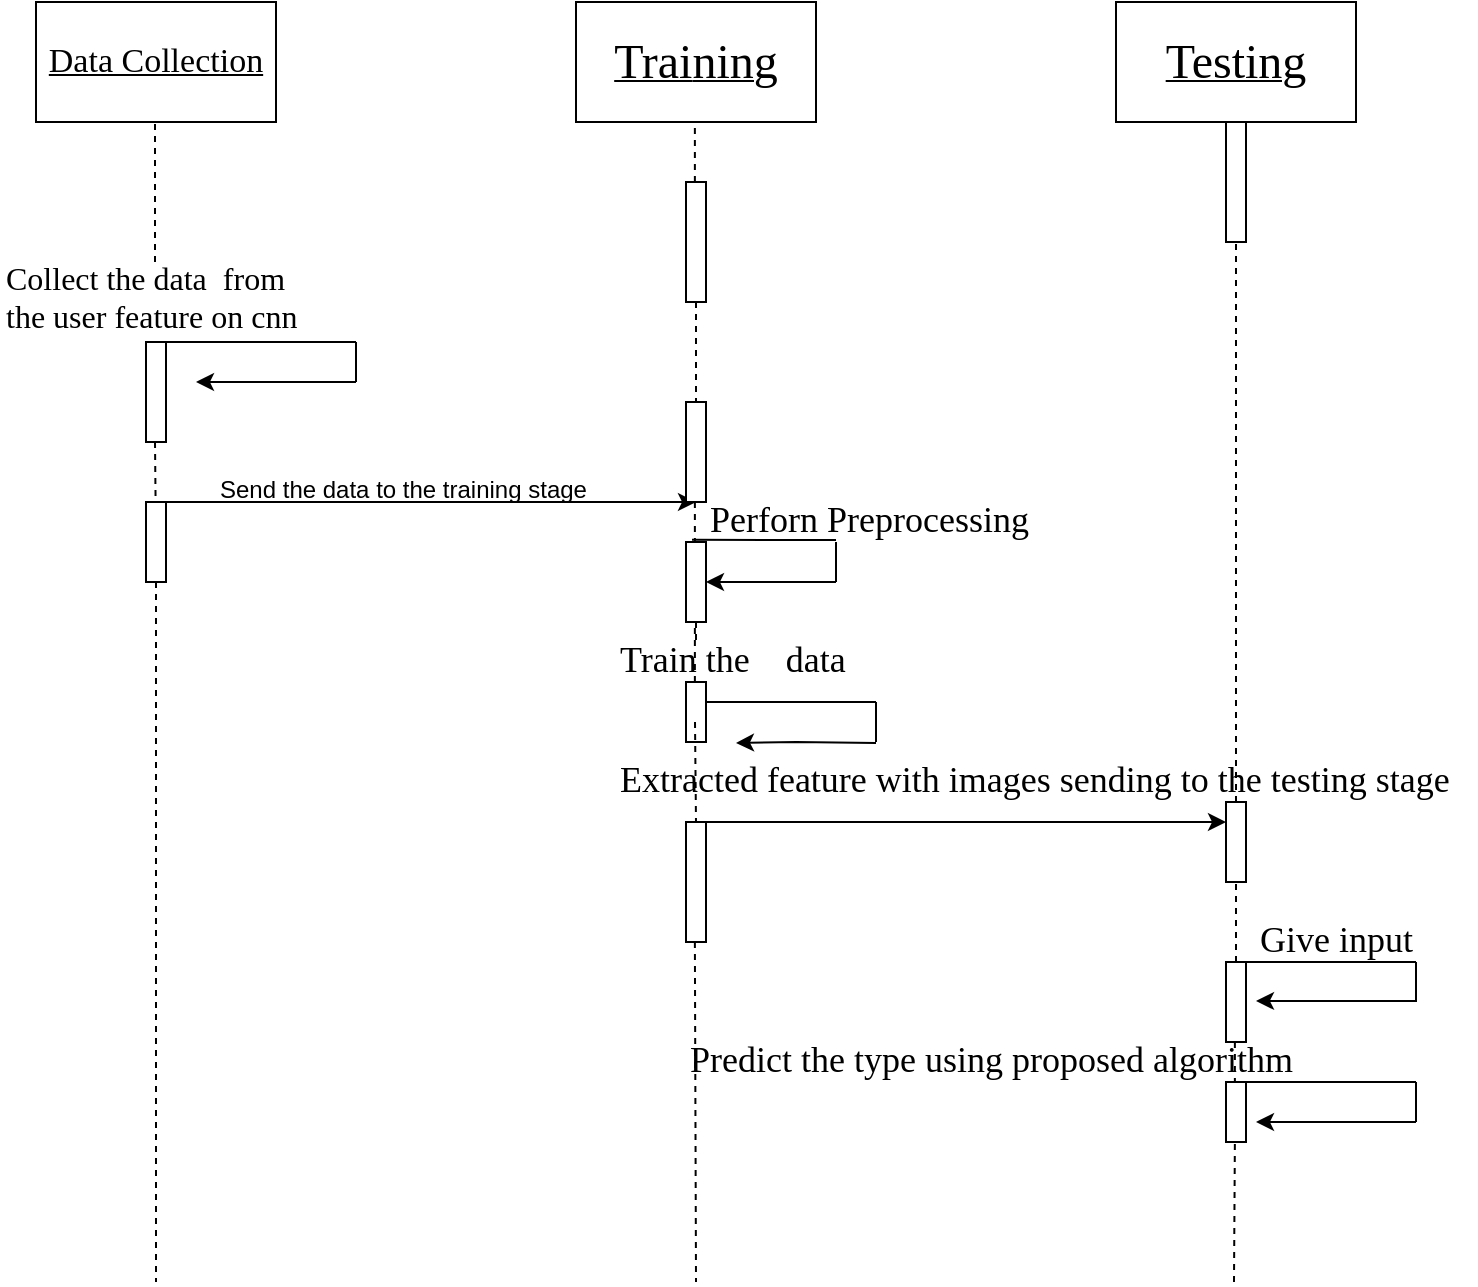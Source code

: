 <mxfile version="24.1.0" type="github">
  <diagram name="Page-1" id="2YBvvXClWsGukQMizWep">
    <mxGraphModel dx="1149" dy="563" grid="1" gridSize="10" guides="1" tooltips="1" connect="1" arrows="1" fold="1" page="1" pageScale="1" pageWidth="850" pageHeight="1100" math="0" shadow="0">
      <root>
        <mxCell id="0" />
        <mxCell id="1" parent="0" />
        <mxCell id="BawpG8Cm80USLl9guj2P-1" value="&lt;font style=&quot;font-size: 17px;&quot; face=&quot;Times New Roman&quot;&gt;&lt;u&gt;Data Collection&lt;/u&gt;&lt;/font&gt;" style="rounded=0;whiteSpace=wrap;html=1;labelBackgroundColor=none;" vertex="1" parent="1">
          <mxGeometry x="60" y="40" width="120" height="60" as="geometry" />
        </mxCell>
        <mxCell id="BawpG8Cm80USLl9guj2P-2" value="" style="endArrow=none;dashed=1;html=1;rounded=0;labelBackgroundColor=none;fontColor=default;" edge="1" parent="1">
          <mxGeometry width="50" height="50" relative="1" as="geometry">
            <mxPoint x="119.5" y="170" as="sourcePoint" />
            <mxPoint x="119.5" y="100" as="targetPoint" />
          </mxGeometry>
        </mxCell>
        <mxCell id="BawpG8Cm80USLl9guj2P-5" value="&lt;p class=&quot;MsoNormal&quot;&gt;&lt;font style=&quot;font-size: 16px;&quot; face=&quot;Times New Roman&quot;&gt;Collect the data &amp;nbsp;from the user feature on cnn&lt;/font&gt;&lt;/p&gt;" style="text;whiteSpace=wrap;html=1;labelBackgroundColor=none;" vertex="1" parent="1">
          <mxGeometry x="42.5" y="150" width="155" height="50" as="geometry" />
        </mxCell>
        <mxCell id="BawpG8Cm80USLl9guj2P-6" value="" style="verticalLabelPosition=bottom;verticalAlign=top;html=1;shape=mxgraph.basic.rect;fillColor2=none;strokeWidth=1;size=0;indent=5;direction=south;labelBackgroundColor=none;" vertex="1" parent="1">
          <mxGeometry x="115" y="210" width="10" height="50" as="geometry" />
        </mxCell>
        <mxCell id="BawpG8Cm80USLl9guj2P-8" value="" style="endArrow=none;html=1;rounded=0;labelBackgroundColor=none;fontColor=default;" edge="1" parent="1">
          <mxGeometry relative="1" as="geometry">
            <mxPoint x="125" y="210" as="sourcePoint" />
            <mxPoint x="220" y="210" as="targetPoint" />
            <Array as="points">
              <mxPoint x="137.5" y="210" />
            </Array>
          </mxGeometry>
        </mxCell>
        <mxCell id="BawpG8Cm80USLl9guj2P-10" value="" style="endArrow=classic;html=1;rounded=0;labelBackgroundColor=none;fontColor=default;" edge="1" parent="1">
          <mxGeometry width="50" height="50" relative="1" as="geometry">
            <mxPoint x="220" y="230" as="sourcePoint" />
            <mxPoint x="140" y="230" as="targetPoint" />
          </mxGeometry>
        </mxCell>
        <mxCell id="BawpG8Cm80USLl9guj2P-11" value="" style="endArrow=none;dashed=1;html=1;rounded=0;labelBackgroundColor=none;fontColor=default;" edge="1" parent="1">
          <mxGeometry width="50" height="50" relative="1" as="geometry">
            <mxPoint x="119.5" y="260" as="sourcePoint" />
            <mxPoint x="120" y="310" as="targetPoint" />
          </mxGeometry>
        </mxCell>
        <mxCell id="BawpG8Cm80USLl9guj2P-14" value="" style="rounded=0;whiteSpace=wrap;html=1;direction=south;labelBackgroundColor=none;" vertex="1" parent="1">
          <mxGeometry x="115" y="290" width="10" height="40" as="geometry" />
        </mxCell>
        <mxCell id="BawpG8Cm80USLl9guj2P-15" value="" style="endArrow=classic;html=1;rounded=0;labelBackgroundColor=none;fontColor=default;entryX=1;entryY=0.5;entryDx=0;entryDy=0;entryPerimeter=0;" edge="1" parent="1" target="BawpG8Cm80USLl9guj2P-78">
          <mxGeometry width="50" height="50" relative="1" as="geometry">
            <mxPoint x="125" y="290" as="sourcePoint" />
            <mxPoint x="380" y="290" as="targetPoint" />
          </mxGeometry>
        </mxCell>
        <mxCell id="BawpG8Cm80USLl9guj2P-16" value="" style="endArrow=none;dashed=1;html=1;rounded=0;labelBackgroundColor=none;fontColor=default;exitX=1;exitY=0.5;exitDx=0;exitDy=0;" edge="1" parent="1" source="BawpG8Cm80USLl9guj2P-14">
          <mxGeometry width="50" height="50" relative="1" as="geometry">
            <mxPoint x="119.5" y="360" as="sourcePoint" />
            <mxPoint x="120" y="680" as="targetPoint" />
          </mxGeometry>
        </mxCell>
        <mxCell id="BawpG8Cm80USLl9guj2P-17" value="&lt;u&gt;&lt;font style=&quot;font-size: 24px;&quot; face=&quot;Times New Roman&quot;&gt;&lt;font style=&quot;&quot;&gt;Trai&lt;/font&gt;ning&lt;/font&gt;&lt;/u&gt;" style="rounded=0;whiteSpace=wrap;html=1;labelBackgroundColor=none;" vertex="1" parent="1">
          <mxGeometry x="330" y="40" width="120" height="60" as="geometry" />
        </mxCell>
        <mxCell id="BawpG8Cm80USLl9guj2P-18" value="" style="rounded=0;whiteSpace=wrap;html=1;direction=south;labelBackgroundColor=none;" vertex="1" parent="1">
          <mxGeometry x="385" y="130" width="10" height="60" as="geometry" />
        </mxCell>
        <mxCell id="BawpG8Cm80USLl9guj2P-19" value="" style="endArrow=none;dashed=1;html=1;rounded=0;labelBackgroundColor=none;fontColor=default;" edge="1" parent="1">
          <mxGeometry width="50" height="50" relative="1" as="geometry">
            <mxPoint x="390" y="190" as="sourcePoint" />
            <mxPoint x="390" y="250" as="targetPoint" />
          </mxGeometry>
        </mxCell>
        <mxCell id="BawpG8Cm80USLl9guj2P-25" value="" style="endArrow=none;dashed=1;html=1;rounded=0;labelBackgroundColor=none;fontColor=default;" edge="1" parent="1" source="BawpG8Cm80USLl9guj2P-80">
          <mxGeometry width="50" height="50" relative="1" as="geometry">
            <mxPoint x="390" y="340" as="sourcePoint" />
            <mxPoint x="390" y="360" as="targetPoint" />
          </mxGeometry>
        </mxCell>
        <mxCell id="BawpG8Cm80USLl9guj2P-26" value="" style="endArrow=none;dashed=1;html=1;rounded=0;labelBackgroundColor=none;fontColor=default;" edge="1" parent="1">
          <mxGeometry width="50" height="50" relative="1" as="geometry">
            <mxPoint x="389.5" y="320" as="sourcePoint" />
            <mxPoint x="389.5" y="320" as="targetPoint" />
          </mxGeometry>
        </mxCell>
        <mxCell id="BawpG8Cm80USLl9guj2P-27" value="" style="rounded=0;whiteSpace=wrap;html=1;direction=south;labelBackgroundColor=none;" vertex="1" parent="1">
          <mxGeometry x="385" y="380" width="10" height="30" as="geometry" />
        </mxCell>
        <mxCell id="BawpG8Cm80USLl9guj2P-28" value="" style="endArrow=none;dashed=1;html=1;rounded=0;labelBackgroundColor=none;fontColor=default;" edge="1" parent="1">
          <mxGeometry width="50" height="50" relative="1" as="geometry">
            <mxPoint x="389.5" y="400" as="sourcePoint" />
            <mxPoint x="390" y="450" as="targetPoint" />
          </mxGeometry>
        </mxCell>
        <mxCell id="BawpG8Cm80USLl9guj2P-29" value="" style="rounded=0;whiteSpace=wrap;html=1;direction=south;labelBackgroundColor=none;" vertex="1" parent="1">
          <mxGeometry x="385" y="450" width="10" height="60" as="geometry" />
        </mxCell>
        <mxCell id="BawpG8Cm80USLl9guj2P-30" value="" style="endArrow=none;dashed=1;html=1;rounded=0;labelBackgroundColor=none;fontColor=default;" edge="1" parent="1">
          <mxGeometry width="50" height="50" relative="1" as="geometry">
            <mxPoint x="389.44" y="510" as="sourcePoint" />
            <mxPoint x="390" y="680" as="targetPoint" />
          </mxGeometry>
        </mxCell>
        <mxCell id="BawpG8Cm80USLl9guj2P-33" value="" style="endArrow=none;html=1;rounded=0;labelBackgroundColor=none;fontColor=default;" edge="1" parent="1">
          <mxGeometry relative="1" as="geometry">
            <mxPoint x="388" y="308.89" as="sourcePoint" />
            <mxPoint x="460" y="309" as="targetPoint" />
          </mxGeometry>
        </mxCell>
        <mxCell id="BawpG8Cm80USLl9guj2P-35" value="" style="endArrow=classic;html=1;rounded=0;labelBackgroundColor=none;fontColor=default;" edge="1" parent="1">
          <mxGeometry width="50" height="50" relative="1" as="geometry">
            <mxPoint x="460" y="330" as="sourcePoint" />
            <mxPoint x="395" y="330" as="targetPoint" />
          </mxGeometry>
        </mxCell>
        <mxCell id="BawpG8Cm80USLl9guj2P-36" value="" style="endArrow=none;html=1;rounded=0;" edge="1" parent="1">
          <mxGeometry relative="1" as="geometry">
            <mxPoint x="395" y="390" as="sourcePoint" />
            <mxPoint x="480" y="390" as="targetPoint" />
          </mxGeometry>
        </mxCell>
        <mxCell id="BawpG8Cm80USLl9guj2P-38" value="" style="endArrow=none;html=1;rounded=0;" edge="1" parent="1">
          <mxGeometry relative="1" as="geometry">
            <mxPoint x="600" y="370" as="sourcePoint" />
            <mxPoint x="600" y="370" as="targetPoint" />
          </mxGeometry>
        </mxCell>
        <mxCell id="BawpG8Cm80USLl9guj2P-42" value="" style="endArrow=none;html=1;rounded=0;" edge="1" parent="1">
          <mxGeometry relative="1" as="geometry">
            <mxPoint x="480" y="390" as="sourcePoint" />
            <mxPoint x="480" y="410" as="targetPoint" />
            <Array as="points" />
          </mxGeometry>
        </mxCell>
        <mxCell id="BawpG8Cm80USLl9guj2P-43" value="" style="endArrow=classic;html=1;rounded=0;" edge="1" parent="1">
          <mxGeometry width="50" height="50" relative="1" as="geometry">
            <mxPoint x="480" y="410.44" as="sourcePoint" />
            <mxPoint x="410" y="410.44" as="targetPoint" />
            <Array as="points">
              <mxPoint x="440" y="410" />
            </Array>
          </mxGeometry>
        </mxCell>
        <mxCell id="BawpG8Cm80USLl9guj2P-47" value="" style="endArrow=classic;html=1;rounded=0;entryX=0.25;entryY=1;entryDx=0;entryDy=0;" edge="1" parent="1" target="BawpG8Cm80USLl9guj2P-52">
          <mxGeometry width="50" height="50" relative="1" as="geometry">
            <mxPoint x="395" y="450" as="sourcePoint" />
            <mxPoint x="650" y="450" as="targetPoint" />
            <Array as="points">
              <mxPoint x="485" y="450" />
            </Array>
          </mxGeometry>
        </mxCell>
        <mxCell id="BawpG8Cm80USLl9guj2P-49" value="&lt;u&gt;&lt;font face=&quot;Times New Roman&quot; style=&quot;font-size: 24px;&quot;&gt;Testing&lt;/font&gt;&lt;/u&gt;" style="rounded=0;whiteSpace=wrap;html=1;" vertex="1" parent="1">
          <mxGeometry x="600" y="40" width="120" height="60" as="geometry" />
        </mxCell>
        <mxCell id="BawpG8Cm80USLl9guj2P-50" value="" style="rounded=0;whiteSpace=wrap;html=1;direction=south;" vertex="1" parent="1">
          <mxGeometry x="655" y="100" width="10" height="60" as="geometry" />
        </mxCell>
        <mxCell id="BawpG8Cm80USLl9guj2P-51" value="" style="endArrow=none;dashed=1;html=1;rounded=0;entryX=1;entryY=0.5;entryDx=0;entryDy=0;" edge="1" parent="1" target="BawpG8Cm80USLl9guj2P-50">
          <mxGeometry width="50" height="50" relative="1" as="geometry">
            <mxPoint x="660" y="440" as="sourcePoint" />
            <mxPoint x="705" y="230" as="targetPoint" />
          </mxGeometry>
        </mxCell>
        <mxCell id="BawpG8Cm80USLl9guj2P-52" value="" style="rounded=0;whiteSpace=wrap;html=1;direction=south;" vertex="1" parent="1">
          <mxGeometry x="655" y="440" width="10" height="40" as="geometry" />
        </mxCell>
        <mxCell id="BawpG8Cm80USLl9guj2P-53" value="" style="endArrow=none;dashed=1;html=1;rounded=0;entryX=1;entryY=0.5;entryDx=0;entryDy=0;" edge="1" parent="1" target="BawpG8Cm80USLl9guj2P-52">
          <mxGeometry width="50" height="50" relative="1" as="geometry">
            <mxPoint x="660" y="520" as="sourcePoint" />
            <mxPoint x="665" y="520" as="targetPoint" />
          </mxGeometry>
        </mxCell>
        <mxCell id="BawpG8Cm80USLl9guj2P-54" value="" style="rounded=0;whiteSpace=wrap;html=1;direction=south;labelBackgroundColor=none;" vertex="1" parent="1">
          <mxGeometry x="655" y="520" width="10" height="40" as="geometry" />
        </mxCell>
        <mxCell id="BawpG8Cm80USLl9guj2P-55" value="" style="endArrow=none;dashed=1;html=1;rounded=0;" edge="1" parent="1">
          <mxGeometry width="50" height="50" relative="1" as="geometry">
            <mxPoint x="659.44" y="560" as="sourcePoint" />
            <mxPoint x="659.44" y="590" as="targetPoint" />
          </mxGeometry>
        </mxCell>
        <mxCell id="BawpG8Cm80USLl9guj2P-56" value="" style="rounded=0;whiteSpace=wrap;html=1;direction=south;labelBackgroundColor=none;" vertex="1" parent="1">
          <mxGeometry x="655" y="580" width="10" height="30" as="geometry" />
        </mxCell>
        <mxCell id="BawpG8Cm80USLl9guj2P-58" value="" style="endArrow=none;dashed=1;html=1;rounded=0;" edge="1" parent="1">
          <mxGeometry width="50" height="50" relative="1" as="geometry">
            <mxPoint x="659" y="680" as="sourcePoint" />
            <mxPoint x="659.44" y="610" as="targetPoint" />
          </mxGeometry>
        </mxCell>
        <mxCell id="BawpG8Cm80USLl9guj2P-59" value="" style="endArrow=none;html=1;rounded=0;" edge="1" parent="1">
          <mxGeometry width="50" height="50" relative="1" as="geometry">
            <mxPoint x="665" y="520" as="sourcePoint" />
            <mxPoint x="750" y="520" as="targetPoint" />
          </mxGeometry>
        </mxCell>
        <mxCell id="BawpG8Cm80USLl9guj2P-60" value="" style="endArrow=none;html=1;rounded=0;" edge="1" parent="1">
          <mxGeometry width="50" height="50" relative="1" as="geometry">
            <mxPoint x="750" y="540" as="sourcePoint" />
            <mxPoint x="750" y="520" as="targetPoint" />
          </mxGeometry>
        </mxCell>
        <mxCell id="BawpG8Cm80USLl9guj2P-61" value="" style="endArrow=none;html=1;rounded=0;" edge="1" parent="1">
          <mxGeometry width="50" height="50" relative="1" as="geometry">
            <mxPoint x="665" y="580" as="sourcePoint" />
            <mxPoint x="750" y="580" as="targetPoint" />
            <Array as="points" />
          </mxGeometry>
        </mxCell>
        <mxCell id="BawpG8Cm80USLl9guj2P-62" value="" style="endArrow=none;html=1;rounded=0;" edge="1" parent="1">
          <mxGeometry width="50" height="50" relative="1" as="geometry">
            <mxPoint x="750" y="600" as="sourcePoint" />
            <mxPoint x="750" y="580" as="targetPoint" />
          </mxGeometry>
        </mxCell>
        <mxCell id="BawpG8Cm80USLl9guj2P-63" value="" style="endArrow=classic;html=1;rounded=0;" edge="1" parent="1">
          <mxGeometry width="50" height="50" relative="1" as="geometry">
            <mxPoint x="750" y="539.44" as="sourcePoint" />
            <mxPoint x="670" y="539.44" as="targetPoint" />
          </mxGeometry>
        </mxCell>
        <mxCell id="BawpG8Cm80USLl9guj2P-64" value="" style="endArrow=classic;html=1;rounded=0;" edge="1" parent="1">
          <mxGeometry width="50" height="50" relative="1" as="geometry">
            <mxPoint x="750" y="600" as="sourcePoint" />
            <mxPoint x="670" y="600" as="targetPoint" />
            <Array as="points" />
          </mxGeometry>
        </mxCell>
        <mxCell id="BawpG8Cm80USLl9guj2P-65" value="" style="endArrow=none;dashed=1;html=1;rounded=0;" edge="1" parent="1">
          <mxGeometry width="50" height="50" relative="1" as="geometry">
            <mxPoint x="389.44" y="130" as="sourcePoint" />
            <mxPoint x="389.44" y="100" as="targetPoint" />
          </mxGeometry>
        </mxCell>
        <mxCell id="BawpG8Cm80USLl9guj2P-68" value="Send the data to the training stage" style="text;whiteSpace=wrap;" vertex="1" parent="1">
          <mxGeometry x="150" y="270" width="190" height="40" as="geometry" />
        </mxCell>
        <mxCell id="BawpG8Cm80USLl9guj2P-70" value="&lt;p class=&quot;MsoNormal&quot;&gt;&lt;font style=&quot;font-size: 18px;&quot; face=&quot;Times New Roman&quot;&gt;Train the &amp;nbsp;&amp;nbsp;&amp;nbsp;data&lt;/font&gt;&lt;span style=&quot;mso-spacerun:&#39;yes&#39;;font-family:Calibri;mso-fareast-font-family:SimSun;&lt;br/&gt;mso-bidi-font-family:&#39;Times New Roman&#39;;font-size:11.0pt;&quot;&gt;&lt;/span&gt;&lt;/p&gt;" style="text;whiteSpace=wrap;html=1;" vertex="1" parent="1">
          <mxGeometry x="350" y="340" width="120" height="70" as="geometry" />
        </mxCell>
        <mxCell id="BawpG8Cm80USLl9guj2P-77" value="" style="endArrow=none;html=1;rounded=0;" edge="1" parent="1">
          <mxGeometry width="50" height="50" relative="1" as="geometry">
            <mxPoint x="220" y="230" as="sourcePoint" />
            <mxPoint x="220" y="210" as="targetPoint" />
            <Array as="points" />
          </mxGeometry>
        </mxCell>
        <mxCell id="BawpG8Cm80USLl9guj2P-78" value="" style="rounded=0;whiteSpace=wrap;html=1;direction=south;" vertex="1" parent="1">
          <mxGeometry x="385" y="240" width="10" height="50" as="geometry" />
        </mxCell>
        <mxCell id="BawpG8Cm80USLl9guj2P-79" value="" style="endArrow=none;dashed=1;html=1;rounded=0;" edge="1" parent="1">
          <mxGeometry width="50" height="50" relative="1" as="geometry">
            <mxPoint x="389.44" y="290" as="sourcePoint" />
            <mxPoint x="389.44" y="310" as="targetPoint" />
          </mxGeometry>
        </mxCell>
        <mxCell id="BawpG8Cm80USLl9guj2P-81" value="" style="endArrow=none;dashed=1;html=1;rounded=0;labelBackgroundColor=none;fontColor=default;" edge="1" parent="1" target="BawpG8Cm80USLl9guj2P-80">
          <mxGeometry width="50" height="50" relative="1" as="geometry">
            <mxPoint x="390" y="340" as="sourcePoint" />
            <mxPoint x="390" y="360" as="targetPoint" />
          </mxGeometry>
        </mxCell>
        <mxCell id="BawpG8Cm80USLl9guj2P-80" value="" style="rounded=0;whiteSpace=wrap;html=1;direction=south;" vertex="1" parent="1">
          <mxGeometry x="385" y="310" width="10" height="40" as="geometry" />
        </mxCell>
        <mxCell id="BawpG8Cm80USLl9guj2P-84" value="" style="endArrow=none;html=1;rounded=0;" edge="1" parent="1">
          <mxGeometry width="50" height="50" relative="1" as="geometry">
            <mxPoint x="460" y="330" as="sourcePoint" />
            <mxPoint x="460" y="310" as="targetPoint" />
          </mxGeometry>
        </mxCell>
        <mxCell id="BawpG8Cm80USLl9guj2P-90" value="" style="endArrow=none;dashed=1;html=1;rounded=0;" edge="1" parent="1">
          <mxGeometry width="50" height="50" relative="1" as="geometry">
            <mxPoint x="389.44" y="380" as="sourcePoint" />
            <mxPoint x="389.44" y="350" as="targetPoint" />
          </mxGeometry>
        </mxCell>
        <mxCell id="BawpG8Cm80USLl9guj2P-91" value="&lt;p class=&quot;MsoNormal&quot;&gt;&lt;font style=&quot;font-size: 18px;&quot; face=&quot;Times New Roman&quot;&gt;Perforn Preprocessing&lt;/font&gt;&lt;span style=&quot;mso-spacerun:&#39;yes&#39;;font-family:Calibri;mso-fareast-font-family:SimSun;&lt;br/&gt;mso-bidi-font-family:&#39;Times New Roman&#39;;font-size:11.0pt;&quot;&gt;&lt;/span&gt;&lt;/p&gt;" style="text;whiteSpace=wrap;html=1;" vertex="1" parent="1">
          <mxGeometry x="395" y="270" width="175" height="70" as="geometry" />
        </mxCell>
        <mxCell id="BawpG8Cm80USLl9guj2P-92" value="&lt;p class=&quot;MsoNormal&quot;&gt;&lt;font style=&quot;font-size: 18px;&quot; face=&quot;Times New Roman&quot;&gt;Extracted feature with images sending to the testing stage&lt;/font&gt;&lt;/p&gt;" style="text;whiteSpace=wrap;html=1;" vertex="1" parent="1">
          <mxGeometry x="350" y="400" width="430" height="60" as="geometry" />
        </mxCell>
        <mxCell id="BawpG8Cm80USLl9guj2P-94" value="&lt;p class=&quot;MsoNormal&quot;&gt;&lt;font style=&quot;font-size: 18px;&quot; face=&quot;Times New Roman&quot;&gt;Give input&lt;/font&gt;&lt;span style=&quot;mso-spacerun:&#39;yes&#39;;font-family:Calibri;mso-fareast-font-family:SimSun;&lt;br/&gt;mso-bidi-font-family:&#39;Times New Roman&#39;;font-size:11.0pt;&quot;&gt;&lt;/span&gt;&lt;/p&gt;" style="text;whiteSpace=wrap;html=1;" vertex="1" parent="1">
          <mxGeometry x="670" y="480" width="90" height="70" as="geometry" />
        </mxCell>
        <mxCell id="BawpG8Cm80USLl9guj2P-95" value="&lt;p class=&quot;MsoNormal&quot;&gt;&lt;font style=&quot;font-size: 18px;&quot; face=&quot;Times New Roman&quot;&gt;Predict the type using proposed algorithm&lt;/font&gt;&lt;span style=&quot;mso-spacerun:&#39;yes&#39;;font-family:Calibri;mso-fareast-font-family:SimSun;&lt;br/&gt;mso-bidi-font-family:&#39;Times New Roman&#39;;font-size:11.0pt;&quot;&gt;&lt;/span&gt;&lt;/p&gt;" style="text;whiteSpace=wrap;html=1;" vertex="1" parent="1">
          <mxGeometry x="385" y="540" width="315" height="70" as="geometry" />
        </mxCell>
      </root>
    </mxGraphModel>
  </diagram>
</mxfile>
